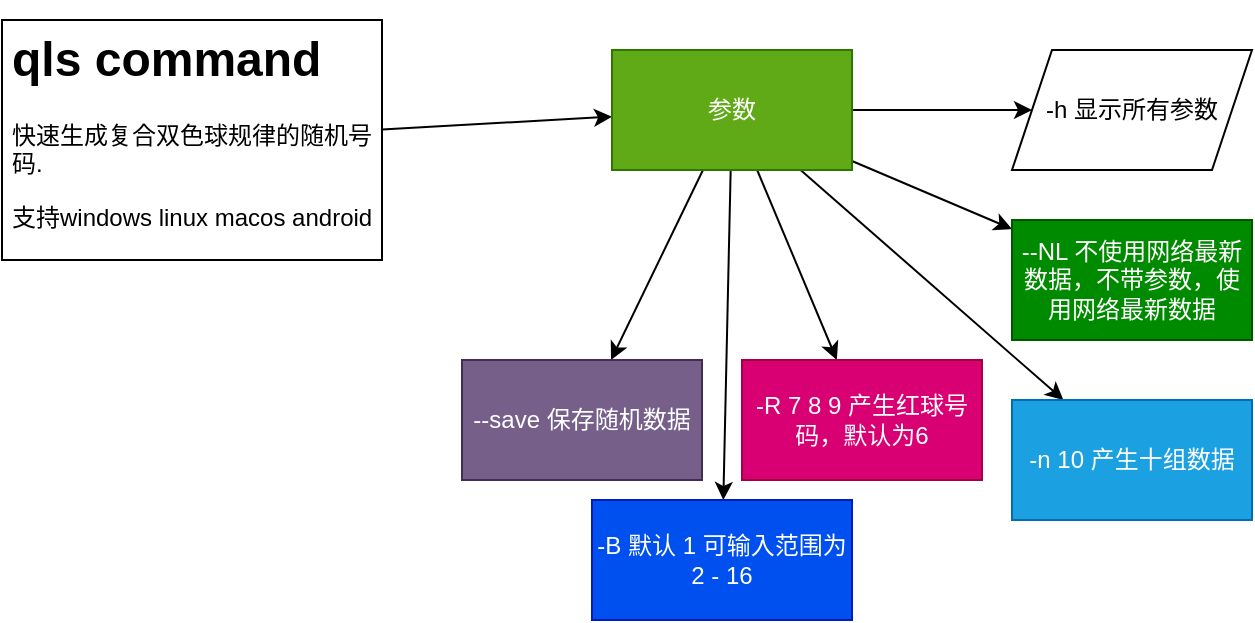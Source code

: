 <mxfile>
    <diagram id="qqdpAUSUiQbnmEQOyiDV" name="main">
        <mxGraphModel dx="598" dy="287" grid="1" gridSize="10" guides="1" tooltips="1" connect="1" arrows="1" fold="1" page="1" pageScale="1" pageWidth="827" pageHeight="1169" math="0" shadow="0">
            <root>
                <mxCell id="0"/>
                <mxCell id="1" parent="0"/>
                <mxCell id="4" value="" style="edgeStyle=none;html=1;" parent="1" source="2" target="3" edge="1">
                    <mxGeometry relative="1" as="geometry"/>
                </mxCell>
                <mxCell id="2" value="&lt;h1&gt;qls command&lt;/h1&gt;&lt;p&gt;快速生成复合双色球规律的随机号码.&amp;nbsp;&lt;/p&gt;&lt;p&gt;支持windows linux macos android&lt;/p&gt;" style="text;html=1;spacing=5;spacingTop=-20;whiteSpace=wrap;overflow=hidden;rounded=0;strokeColor=default;" parent="1" vertex="1">
                    <mxGeometry x="10" y="10" width="190" height="120" as="geometry"/>
                </mxCell>
                <mxCell id="6" value="" style="edgeStyle=none;html=1;" parent="1" source="3" target="5" edge="1">
                    <mxGeometry relative="1" as="geometry"/>
                </mxCell>
                <mxCell id="10" value="" style="edgeStyle=none;html=1;" parent="1" source="3" target="9" edge="1">
                    <mxGeometry relative="1" as="geometry"/>
                </mxCell>
                <mxCell id="12" value="" style="edgeStyle=none;html=1;" parent="1" source="3" target="11" edge="1">
                    <mxGeometry relative="1" as="geometry"/>
                </mxCell>
                <mxCell id="14" value="" style="edgeStyle=none;html=1;" parent="1" source="3" target="13" edge="1">
                    <mxGeometry relative="1" as="geometry"/>
                </mxCell>
                <mxCell id="16" value="" style="edgeStyle=none;html=1;" parent="1" source="3" target="15" edge="1">
                    <mxGeometry relative="1" as="geometry"/>
                </mxCell>
                <mxCell id="18" value="" style="edgeStyle=none;html=1;" parent="1" source="3" target="17" edge="1">
                    <mxGeometry relative="1" as="geometry"/>
                </mxCell>
                <mxCell id="3" value="参数" style="whiteSpace=wrap;html=1;fillColor=#60a917;fontColor=#ffffff;strokeColor=#2D7600;" parent="1" vertex="1">
                    <mxGeometry x="315" y="25" width="120" height="60" as="geometry"/>
                </mxCell>
                <mxCell id="5" value="-h 显示所有参数" style="shape=parallelogram;perimeter=parallelogramPerimeter;whiteSpace=wrap;html=1;fixedSize=1;" parent="1" vertex="1">
                    <mxGeometry x="515" y="25" width="120" height="60" as="geometry"/>
                </mxCell>
                <mxCell id="9" value="--NL 不使用网络最新数据，不带参数，使用网络最新数据" style="whiteSpace=wrap;html=1;fillColor=#008a00;fontColor=#ffffff;strokeColor=#005700;" parent="1" vertex="1">
                    <mxGeometry x="515" y="110" width="120" height="60" as="geometry"/>
                </mxCell>
                <mxCell id="11" value="-n 10 产生十组数据" style="whiteSpace=wrap;html=1;fillColor=#1ba1e2;fontColor=#ffffff;strokeColor=#006EAF;" parent="1" vertex="1">
                    <mxGeometry x="515" y="200" width="120" height="60" as="geometry"/>
                </mxCell>
                <mxCell id="13" value="-R 7 8 9 产生红球号码，默认为6" style="whiteSpace=wrap;html=1;fillColor=#d80073;fontColor=#ffffff;strokeColor=#A50040;" parent="1" vertex="1">
                    <mxGeometry x="380" y="180" width="120" height="60" as="geometry"/>
                </mxCell>
                <mxCell id="15" value="-B 默认 1 可输入范围为 2 - 16" style="whiteSpace=wrap;html=1;fillColor=#0050ef;fontColor=#ffffff;strokeColor=#001DBC;" parent="1" vertex="1">
                    <mxGeometry x="305" y="250" width="130" height="60" as="geometry"/>
                </mxCell>
                <mxCell id="17" value="--save 保存随机数据" style="whiteSpace=wrap;html=1;fillColor=#76608a;fontColor=#ffffff;strokeColor=#432D57;" parent="1" vertex="1">
                    <mxGeometry x="240" y="180" width="120" height="60" as="geometry"/>
                </mxCell>
            </root>
        </mxGraphModel>
    </diagram>
</mxfile>